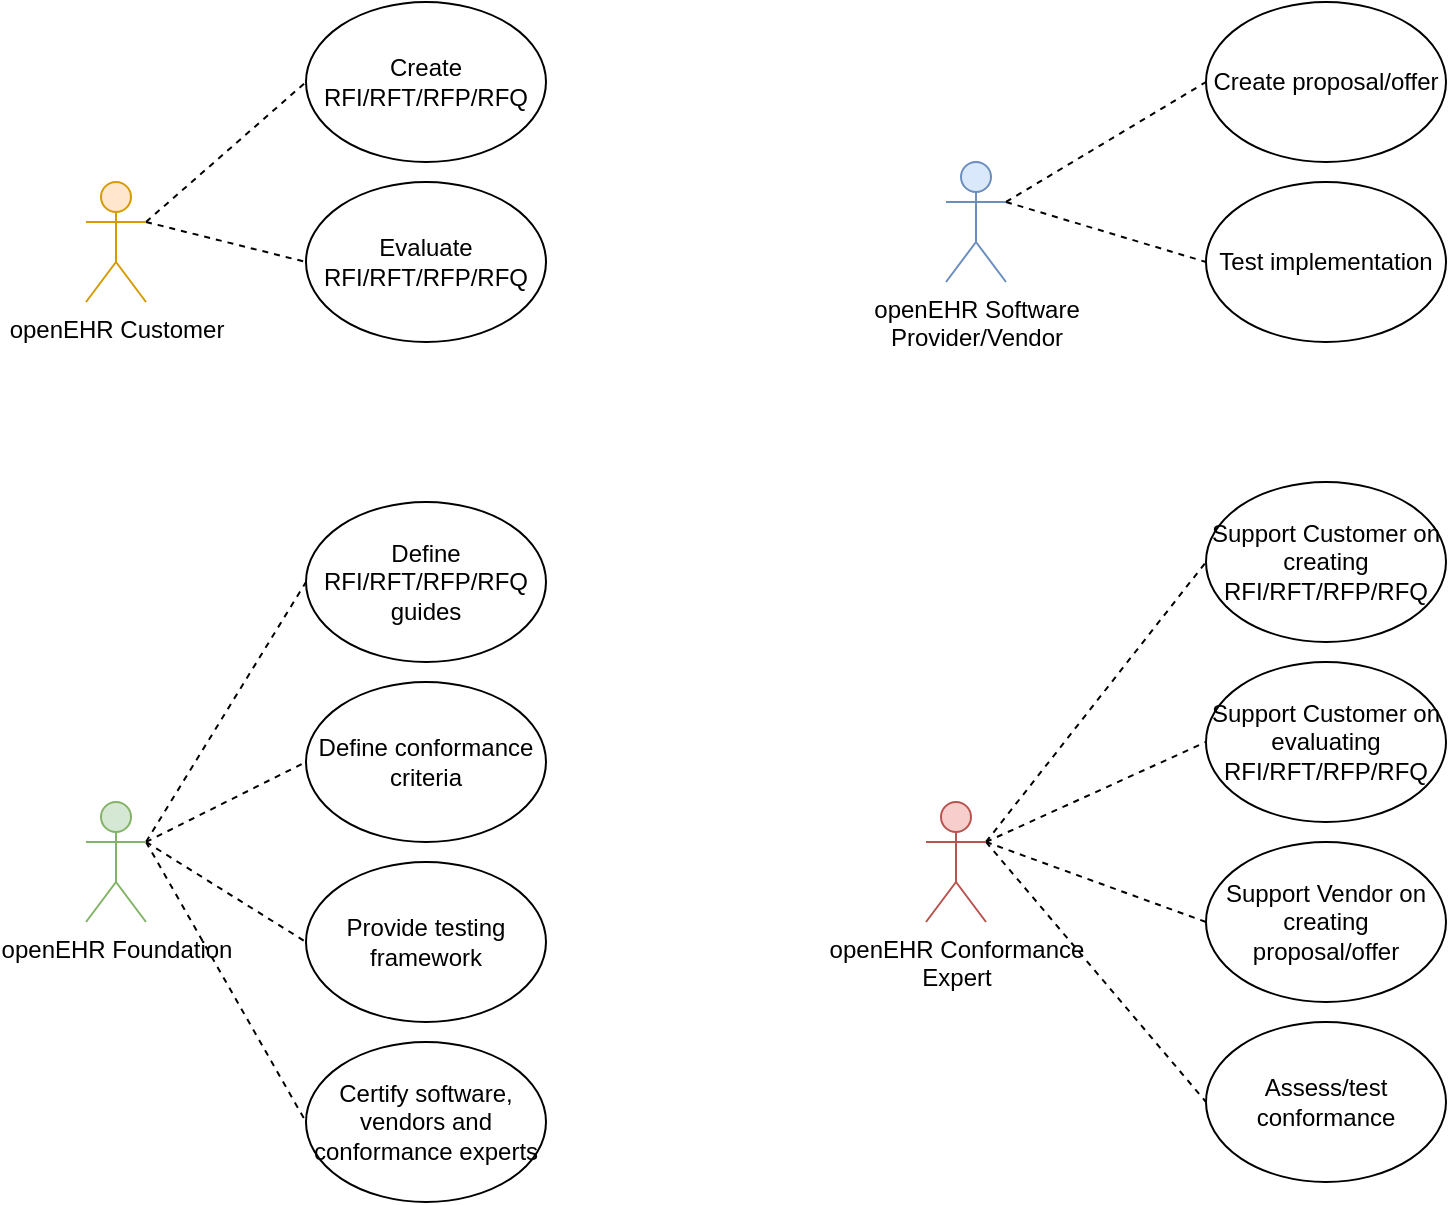 <mxfile version="12.6.5" type="device"><diagram id="FIow5ox_Gn5BmokROHs-" name="Page-1"><mxGraphModel dx="1366" dy="816" grid="1" gridSize="10" guides="1" tooltips="1" connect="1" arrows="1" fold="1" page="1" pageScale="1" pageWidth="827" pageHeight="1169" math="0" shadow="0"><root><mxCell id="0"/><mxCell id="1" parent="0"/><mxCell id="3yjvVs6nbWUDBVtklJll-13" style="rounded=1;orthogonalLoop=1;jettySize=auto;html=1;exitX=1;exitY=0.333;exitDx=0;exitDy=0;exitPerimeter=0;entryX=0;entryY=0.5;entryDx=0;entryDy=0;dashed=1;endArrow=none;endFill=0;" parent="1" source="3yjvVs6nbWUDBVtklJll-2" target="3yjvVs6nbWUDBVtklJll-3" edge="1"><mxGeometry relative="1" as="geometry"/></mxCell><mxCell id="3yjvVs6nbWUDBVtklJll-14" style="edgeStyle=none;rounded=1;orthogonalLoop=1;jettySize=auto;html=1;exitX=1;exitY=0.333;exitDx=0;exitDy=0;exitPerimeter=0;entryX=0;entryY=0.5;entryDx=0;entryDy=0;dashed=1;endArrow=none;endFill=0;" parent="1" source="3yjvVs6nbWUDBVtklJll-2" target="3yjvVs6nbWUDBVtklJll-12" edge="1"><mxGeometry relative="1" as="geometry"/></mxCell><mxCell id="3yjvVs6nbWUDBVtklJll-2" value="openEHR Customer" style="shape=umlActor;verticalLabelPosition=bottom;verticalAlign=top;html=1;outlineConnect=0;fillColor=#ffe6cc;strokeColor=#d79b00;" parent="1" vertex="1"><mxGeometry x="110" y="120" width="30" height="60" as="geometry"/></mxCell><mxCell id="3yjvVs6nbWUDBVtklJll-3" value="Create RFI/RFT/RFP/RFQ" style="ellipse;whiteSpace=wrap;html=1;" parent="1" vertex="1"><mxGeometry x="220" y="30" width="120" height="80" as="geometry"/></mxCell><mxCell id="3yjvVs6nbWUDBVtklJll-16" style="edgeStyle=none;rounded=1;orthogonalLoop=1;jettySize=auto;html=1;exitX=1;exitY=0.333;exitDx=0;exitDy=0;exitPerimeter=0;entryX=0;entryY=0.5;entryDx=0;entryDy=0;dashed=1;endArrow=none;endFill=0;" parent="1" source="3yjvVs6nbWUDBVtklJll-7" target="3yjvVs6nbWUDBVtklJll-15" edge="1"><mxGeometry relative="1" as="geometry"/></mxCell><mxCell id="7ztiZ1Fh1JAbKuoQyI2P-2" style="rounded=0;orthogonalLoop=1;jettySize=auto;html=1;exitX=1;exitY=0.333;exitDx=0;exitDy=0;exitPerimeter=0;entryX=0;entryY=0.5;entryDx=0;entryDy=0;dashed=1;endArrow=none;endFill=0;" parent="1" source="3yjvVs6nbWUDBVtklJll-7" target="7ztiZ1Fh1JAbKuoQyI2P-1" edge="1"><mxGeometry relative="1" as="geometry"/></mxCell><mxCell id="3yjvVs6nbWUDBVtklJll-7" value="&lt;div&gt;openEHR Software&lt;/div&gt;&lt;div&gt;Provider/Vendor&lt;/div&gt;" style="shape=umlActor;verticalLabelPosition=bottom;verticalAlign=top;html=1;outlineConnect=0;fillColor=#dae8fc;strokeColor=#6c8ebf;" parent="1" vertex="1"><mxGeometry x="540" y="110" width="30" height="60" as="geometry"/></mxCell><mxCell id="3yjvVs6nbWUDBVtklJll-18" style="edgeStyle=none;rounded=1;orthogonalLoop=1;jettySize=auto;html=1;exitX=1;exitY=0.333;exitDx=0;exitDy=0;exitPerimeter=0;entryX=0;entryY=0.5;entryDx=0;entryDy=0;dashed=1;endArrow=none;endFill=0;" parent="1" source="3yjvVs6nbWUDBVtklJll-8" target="3yjvVs6nbWUDBVtklJll-17" edge="1"><mxGeometry relative="1" as="geometry"/></mxCell><mxCell id="3yjvVs6nbWUDBVtklJll-22" style="edgeStyle=none;rounded=1;orthogonalLoop=1;jettySize=auto;html=1;exitX=1;exitY=0.333;exitDx=0;exitDy=0;exitPerimeter=0;entryX=0;entryY=0.5;entryDx=0;entryDy=0;dashed=1;endArrow=none;endFill=0;" parent="1" source="3yjvVs6nbWUDBVtklJll-8" target="3yjvVs6nbWUDBVtklJll-19" edge="1"><mxGeometry relative="1" as="geometry"/></mxCell><mxCell id="3yjvVs6nbWUDBVtklJll-28" style="edgeStyle=none;rounded=1;orthogonalLoop=1;jettySize=auto;html=1;exitX=1;exitY=0.333;exitDx=0;exitDy=0;exitPerimeter=0;entryX=0;entryY=0.5;entryDx=0;entryDy=0;dashed=1;endArrow=none;endFill=0;" parent="1" source="3yjvVs6nbWUDBVtklJll-8" target="3yjvVs6nbWUDBVtklJll-27" edge="1"><mxGeometry relative="1" as="geometry"/></mxCell><mxCell id="3yjvVs6nbWUDBVtklJll-40" style="edgeStyle=none;rounded=1;orthogonalLoop=1;jettySize=auto;html=1;exitX=1;exitY=0.333;exitDx=0;exitDy=0;exitPerimeter=0;entryX=0;entryY=0.5;entryDx=0;entryDy=0;dashed=1;endArrow=none;endFill=0;" parent="1" source="3yjvVs6nbWUDBVtklJll-8" target="3yjvVs6nbWUDBVtklJll-39" edge="1"><mxGeometry relative="1" as="geometry"/></mxCell><mxCell id="3yjvVs6nbWUDBVtklJll-8" value="openEHR Foundation" style="shape=umlActor;verticalLabelPosition=bottom;verticalAlign=top;html=1;outlineConnect=0;fillColor=#d5e8d4;strokeColor=#82b366;" parent="1" vertex="1"><mxGeometry x="110" y="430" width="30" height="60" as="geometry"/></mxCell><mxCell id="3yjvVs6nbWUDBVtklJll-29" style="edgeStyle=none;rounded=1;orthogonalLoop=1;jettySize=auto;html=1;exitX=1;exitY=0.333;exitDx=0;exitDy=0;exitPerimeter=0;entryX=0;entryY=0.5;entryDx=0;entryDy=0;dashed=1;endArrow=none;endFill=0;" parent="1" source="3yjvVs6nbWUDBVtklJll-11" target="3yjvVs6nbWUDBVtklJll-23" edge="1"><mxGeometry relative="1" as="geometry"/></mxCell><mxCell id="3yjvVs6nbWUDBVtklJll-30" style="edgeStyle=none;rounded=1;orthogonalLoop=1;jettySize=auto;html=1;exitX=1;exitY=0.333;exitDx=0;exitDy=0;exitPerimeter=0;entryX=0;entryY=0.5;entryDx=0;entryDy=0;dashed=1;endArrow=none;endFill=0;" parent="1" source="3yjvVs6nbWUDBVtklJll-11" target="3yjvVs6nbWUDBVtklJll-24" edge="1"><mxGeometry relative="1" as="geometry"/></mxCell><mxCell id="3yjvVs6nbWUDBVtklJll-31" style="edgeStyle=none;rounded=1;orthogonalLoop=1;jettySize=auto;html=1;exitX=1;exitY=0.333;exitDx=0;exitDy=0;exitPerimeter=0;entryX=0;entryY=0.5;entryDx=0;entryDy=0;dashed=1;endArrow=none;endFill=0;" parent="1" source="3yjvVs6nbWUDBVtklJll-11" target="3yjvVs6nbWUDBVtklJll-25" edge="1"><mxGeometry relative="1" as="geometry"/></mxCell><mxCell id="3yjvVs6nbWUDBVtklJll-32" style="edgeStyle=none;rounded=1;orthogonalLoop=1;jettySize=auto;html=1;exitX=1;exitY=0.333;exitDx=0;exitDy=0;exitPerimeter=0;entryX=0;entryY=0.5;entryDx=0;entryDy=0;dashed=1;endArrow=none;endFill=0;" parent="1" source="3yjvVs6nbWUDBVtklJll-11" target="3yjvVs6nbWUDBVtklJll-26" edge="1"><mxGeometry relative="1" as="geometry"/></mxCell><mxCell id="3yjvVs6nbWUDBVtklJll-11" value="&lt;div&gt;openEHR Conformance&lt;/div&gt;&lt;div&gt;Expert&lt;/div&gt;" style="shape=umlActor;verticalLabelPosition=bottom;verticalAlign=top;html=1;outlineConnect=0;fillColor=#f8cecc;strokeColor=#b85450;" parent="1" vertex="1"><mxGeometry x="530" y="430" width="30" height="60" as="geometry"/></mxCell><mxCell id="3yjvVs6nbWUDBVtklJll-12" value="Evaluate RFI/RFT/RFP/RFQ" style="ellipse;whiteSpace=wrap;html=1;" parent="1" vertex="1"><mxGeometry x="220" y="120" width="120" height="80" as="geometry"/></mxCell><mxCell id="3yjvVs6nbWUDBVtklJll-15" value="Create proposal/offer" style="ellipse;whiteSpace=wrap;html=1;" parent="1" vertex="1"><mxGeometry x="670" y="30" width="120" height="80" as="geometry"/></mxCell><mxCell id="3yjvVs6nbWUDBVtklJll-17" value="Define RFI/RFT/RFP/RFQ guides" style="ellipse;whiteSpace=wrap;html=1;" parent="1" vertex="1"><mxGeometry x="220" y="280" width="120" height="80" as="geometry"/></mxCell><mxCell id="3yjvVs6nbWUDBVtklJll-19" value="Define conformance criteria" style="ellipse;whiteSpace=wrap;html=1;" parent="1" vertex="1"><mxGeometry x="220" y="370" width="120" height="80" as="geometry"/></mxCell><mxCell id="3yjvVs6nbWUDBVtklJll-23" value="Support Customer on creating RFI/RFT/RFP/RFQ" style="ellipse;whiteSpace=wrap;html=1;" parent="1" vertex="1"><mxGeometry x="670" y="270" width="120" height="80" as="geometry"/></mxCell><mxCell id="3yjvVs6nbWUDBVtklJll-24" value="Support Customer on evaluating RFI/RFT/RFP/RFQ" style="ellipse;whiteSpace=wrap;html=1;" parent="1" vertex="1"><mxGeometry x="670" y="360" width="120" height="80" as="geometry"/></mxCell><mxCell id="3yjvVs6nbWUDBVtklJll-25" value="Support Vendor on creating proposal/offer" style="ellipse;whiteSpace=wrap;html=1;" parent="1" vertex="1"><mxGeometry x="670" y="450" width="120" height="80" as="geometry"/></mxCell><mxCell id="3yjvVs6nbWUDBVtklJll-26" value="Assess/test conformance" style="ellipse;whiteSpace=wrap;html=1;" parent="1" vertex="1"><mxGeometry x="670" y="540" width="120" height="80" as="geometry"/></mxCell><mxCell id="3yjvVs6nbWUDBVtklJll-27" value="Certify software, vendors and conformance experts" style="ellipse;whiteSpace=wrap;html=1;" parent="1" vertex="1"><mxGeometry x="220" y="550" width="120" height="80" as="geometry"/></mxCell><mxCell id="3yjvVs6nbWUDBVtklJll-39" value="Provide testing framework" style="ellipse;whiteSpace=wrap;html=1;" parent="1" vertex="1"><mxGeometry x="220" y="460" width="120" height="80" as="geometry"/></mxCell><mxCell id="7ztiZ1Fh1JAbKuoQyI2P-1" value="Test implementation" style="ellipse;whiteSpace=wrap;html=1;" parent="1" vertex="1"><mxGeometry x="670" y="120" width="120" height="80" as="geometry"/></mxCell></root></mxGraphModel></diagram></mxfile>
